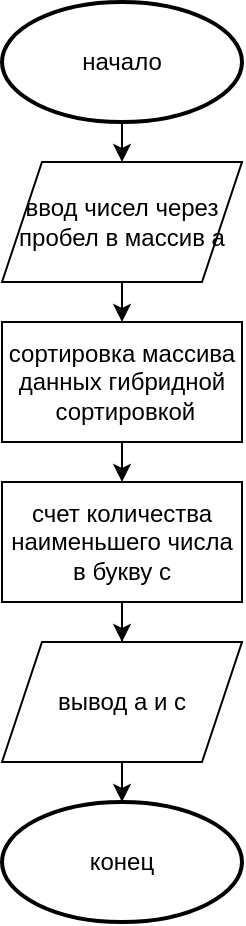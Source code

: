 <mxfile version="20.5.3" type="device"><diagram id="C5RBs43oDa-KdzZeNtuy" name="Page-1"><mxGraphModel dx="1230" dy="575" grid="1" gridSize="10" guides="1" tooltips="1" connect="1" arrows="1" fold="1" page="1" pageScale="1" pageWidth="827" pageHeight="1169" math="0" shadow="0"><root><mxCell id="WIyWlLk6GJQsqaUBKTNV-0"/><mxCell id="WIyWlLk6GJQsqaUBKTNV-1" parent="WIyWlLk6GJQsqaUBKTNV-0"/><mxCell id="G3fkuAI_uoLcZgAmSV7E-2" style="edgeStyle=orthogonalEdgeStyle;rounded=0;orthogonalLoop=1;jettySize=auto;html=1;exitX=0.5;exitY=1;exitDx=0;exitDy=0;exitPerimeter=0;entryX=0.5;entryY=0;entryDx=0;entryDy=0;" parent="WIyWlLk6GJQsqaUBKTNV-1" source="G3fkuAI_uoLcZgAmSV7E-0" edge="1"><mxGeometry relative="1" as="geometry"><mxPoint x="260" y="120" as="targetPoint"/></mxGeometry></mxCell><mxCell id="G3fkuAI_uoLcZgAmSV7E-0" value="начало" style="strokeWidth=2;html=1;shape=mxgraph.flowchart.start_1;whiteSpace=wrap;" parent="WIyWlLk6GJQsqaUBKTNV-1" vertex="1"><mxGeometry x="200" y="40" width="120" height="60" as="geometry"/></mxCell><mxCell id="G3fkuAI_uoLcZgAmSV7E-5" style="edgeStyle=orthogonalEdgeStyle;rounded=0;orthogonalLoop=1;jettySize=auto;html=1;exitX=0.5;exitY=1;exitDx=0;exitDy=0;entryX=0.5;entryY=0;entryDx=0;entryDy=0;" parent="WIyWlLk6GJQsqaUBKTNV-1" source="G3fkuAI_uoLcZgAmSV7E-3" target="G3fkuAI_uoLcZgAmSV7E-4" edge="1"><mxGeometry relative="1" as="geometry"/></mxCell><mxCell id="G3fkuAI_uoLcZgAmSV7E-3" value="ввод чисел через пробел в массив а" style="shape=parallelogram;perimeter=parallelogramPerimeter;whiteSpace=wrap;html=1;fixedSize=1;" parent="WIyWlLk6GJQsqaUBKTNV-1" vertex="1"><mxGeometry x="200" y="120" width="120" height="60" as="geometry"/></mxCell><mxCell id="G3fkuAI_uoLcZgAmSV7E-7" style="edgeStyle=orthogonalEdgeStyle;rounded=0;orthogonalLoop=1;jettySize=auto;html=1;exitX=0.5;exitY=1;exitDx=0;exitDy=0;entryX=0.5;entryY=0;entryDx=0;entryDy=0;" parent="WIyWlLk6GJQsqaUBKTNV-1" source="G3fkuAI_uoLcZgAmSV7E-4" target="G3fkuAI_uoLcZgAmSV7E-6" edge="1"><mxGeometry relative="1" as="geometry"/></mxCell><mxCell id="G3fkuAI_uoLcZgAmSV7E-4" value="сортировка массива данных гибридной&lt;br&gt;&amp;nbsp;сортировкой" style="rounded=0;whiteSpace=wrap;html=1;" parent="WIyWlLk6GJQsqaUBKTNV-1" vertex="1"><mxGeometry x="200" y="200" width="120" height="60" as="geometry"/></mxCell><mxCell id="G3fkuAI_uoLcZgAmSV7E-9" style="edgeStyle=orthogonalEdgeStyle;rounded=0;orthogonalLoop=1;jettySize=auto;html=1;exitX=0.5;exitY=1;exitDx=0;exitDy=0;" parent="WIyWlLk6GJQsqaUBKTNV-1" source="G3fkuAI_uoLcZgAmSV7E-6" target="G3fkuAI_uoLcZgAmSV7E-8" edge="1"><mxGeometry relative="1" as="geometry"/></mxCell><mxCell id="G3fkuAI_uoLcZgAmSV7E-6" value="счет количества наименьшего числа в букву с" style="rounded=0;whiteSpace=wrap;html=1;" parent="WIyWlLk6GJQsqaUBKTNV-1" vertex="1"><mxGeometry x="200" y="280" width="120" height="60" as="geometry"/></mxCell><mxCell id="G3fkuAI_uoLcZgAmSV7E-11" style="edgeStyle=orthogonalEdgeStyle;rounded=0;orthogonalLoop=1;jettySize=auto;html=1;exitX=0.5;exitY=1;exitDx=0;exitDy=0;" parent="WIyWlLk6GJQsqaUBKTNV-1" source="G3fkuAI_uoLcZgAmSV7E-8" target="G3fkuAI_uoLcZgAmSV7E-10" edge="1"><mxGeometry relative="1" as="geometry"/></mxCell><mxCell id="G3fkuAI_uoLcZgAmSV7E-8" value="вывод а и с" style="shape=parallelogram;perimeter=parallelogramPerimeter;whiteSpace=wrap;html=1;fixedSize=1;" parent="WIyWlLk6GJQsqaUBKTNV-1" vertex="1"><mxGeometry x="200" y="360" width="120" height="60" as="geometry"/></mxCell><mxCell id="G3fkuAI_uoLcZgAmSV7E-10" value="конец" style="strokeWidth=2;html=1;shape=mxgraph.flowchart.start_1;whiteSpace=wrap;" parent="WIyWlLk6GJQsqaUBKTNV-1" vertex="1"><mxGeometry x="200" y="440" width="120" height="60" as="geometry"/></mxCell></root></mxGraphModel></diagram></mxfile>